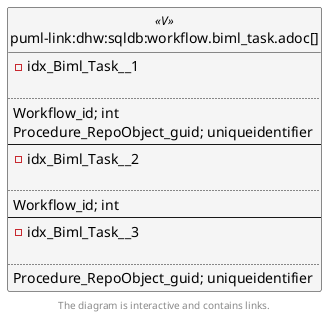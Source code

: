 @startuml
left to right direction
'top to bottom direction
hide circle
'avoide "." issues:
set namespaceSeparator none


skinparam class {
  BackgroundColor White
  BackgroundColor<<FN>> Yellow
  BackgroundColor<<FS>> Yellow
  BackgroundColor<<FT>> LightGray
  BackgroundColor<<IF>> Yellow
  BackgroundColor<<IS>> Yellow
  BackgroundColor<<P>> Aqua
  BackgroundColor<<PC>> Aqua
  BackgroundColor<<SN>> Yellow
  BackgroundColor<<SO>> SlateBlue
  BackgroundColor<<TF>> LightGray
  BackgroundColor<<TR>> Tomato
  BackgroundColor<<U>> White
  BackgroundColor<<V>> WhiteSmoke
  BackgroundColor<<X>> Aqua
  BackgroundColor<<external>> AliceBlue
}


entity "puml-link:dhw:sqldb:workflow.biml_task.adoc[]" as workflow.Biml_Task << V >> {
- idx_Biml_Task__1

..
Workflow_id; int
Procedure_RepoObject_guid; uniqueidentifier
--
- idx_Biml_Task__2

..
Workflow_id; int
--
- idx_Biml_Task__3

..
Procedure_RepoObject_guid; uniqueidentifier
}

footer The diagram is interactive and contains links.
@enduml

